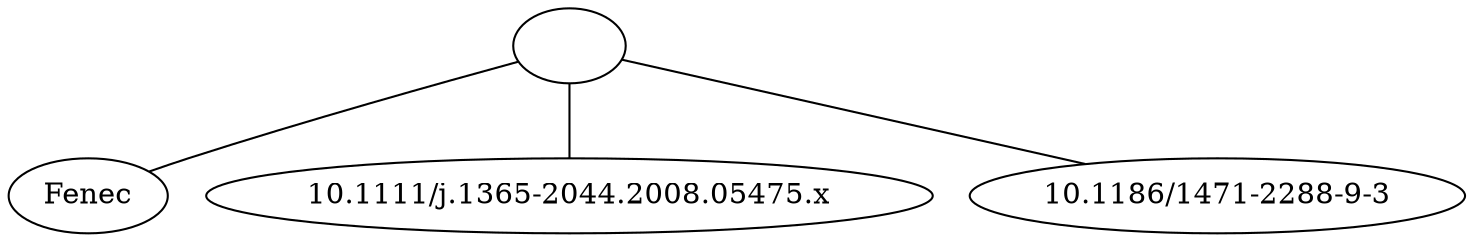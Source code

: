 strict graph mind_map128 {
	"" -- Fenec
	"" -- "10.1111/j.1365-2044.2008.05475.x"
	"" -- "10.1186/1471-2288-9-3"
}
